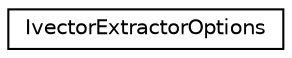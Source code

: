 digraph "Graphical Class Hierarchy"
{
  edge [fontname="Helvetica",fontsize="10",labelfontname="Helvetica",labelfontsize="10"];
  node [fontname="Helvetica",fontsize="10",shape=record];
  rankdir="LR";
  Node0 [label="IvectorExtractorOptions",height=0.2,width=0.4,color="black", fillcolor="white", style="filled",URL="$structkaldi_1_1IvectorExtractorOptions.html"];
}
